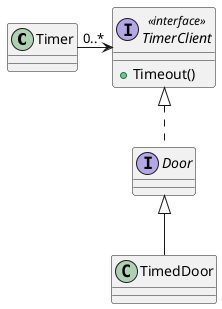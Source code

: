 @startuml Figure 12-1
class Timer
interface TimerClient <<interface>> {
    + Timeout()
}
interface Door
class TimedDoor
Timer -> "0..*" TimerClient
Door .u.|> TimerClient
TimedDoor -u-|> Door
@enduml